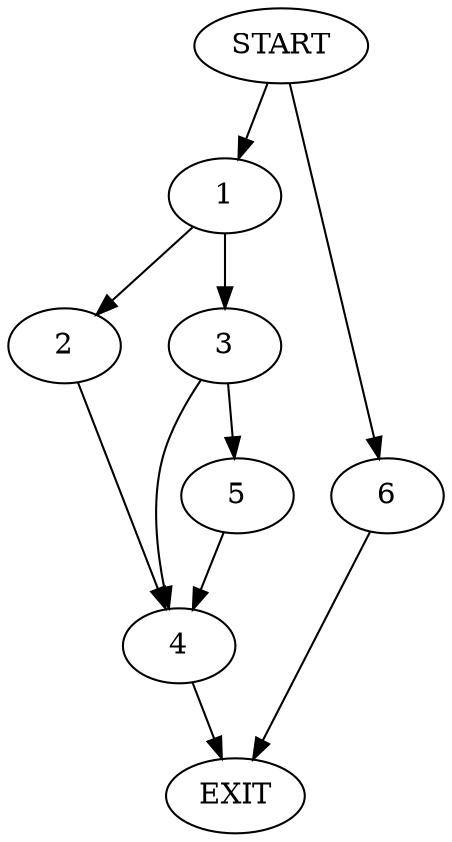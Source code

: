 digraph {
0 [label="START"]
7 [label="EXIT"]
0 -> 1
1 -> 2
1 -> 3
3 -> 4
3 -> 5
2 -> 4
5 -> 4
4 -> 7
0 -> 6
6 -> 7
}
